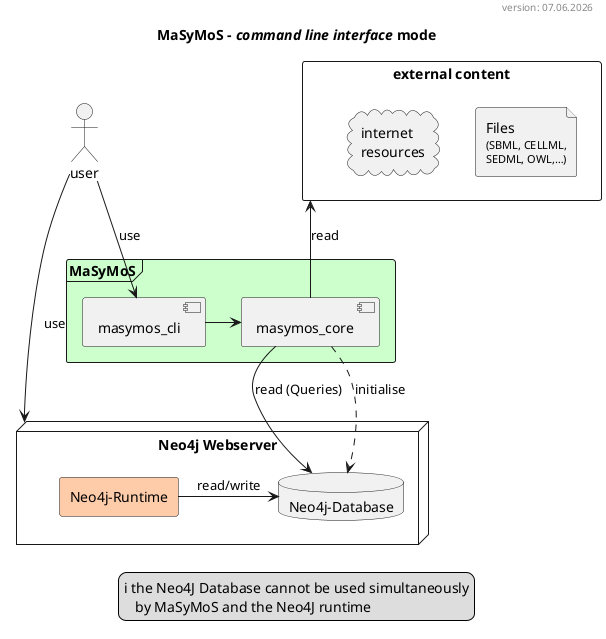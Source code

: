 @startuml

title MaSyMoS - //command line interface// mode
header version: %date("dd.MM.yyyy")

skinparam defaultFontName Helvetica 

skinparam shadowing false

legend bottom
	ℹ the Neo4J Database cannot be used simultaneously
    by MaSyMoS and the Neo4J runtime
endlegend

node "Neo4j Webserver" as n {
	rectangle "Neo4j-Runtime" as n_run #ffccaa
    database "Neo4j-Database" as n_db
    
    n_run -> n_db   : read/write
}
frame "MaSyMoS" as m #ccffcc {
    component "masymos_cli" as cli
    component "masymos_core" as core
    
    cli -> core
}
actor "user" as user

rectangle "external content" as external {
    file "Files\n<sup>(SBML, CELLML,</sup>\n<sup>SEDML, OWL,…)</sup>"
    cloud "internet\nresources"
}

user --> cli         : use
core ..> n_db       : initialise
core --> n_db       : read (Queries)
user --> n          : use
external <-- core   : read

@enduml
